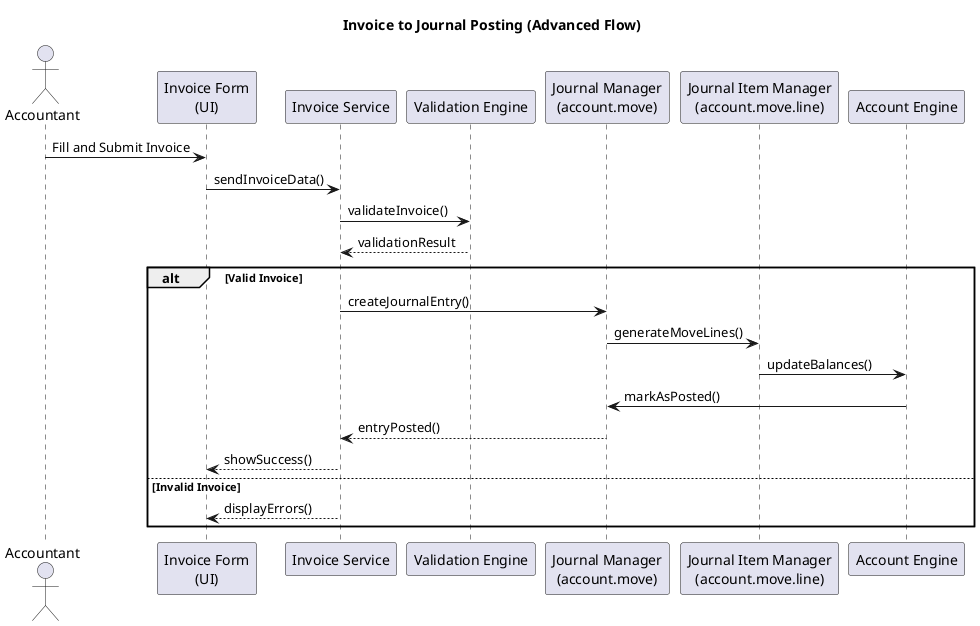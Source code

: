 @startuml
title Invoice to Journal Posting (Advanced Flow)

actor Accountant
participant "Invoice Form\n(UI)" as UI
participant "Invoice Service" as InvoiceService
participant "Validation Engine" as Validator
participant "Journal Manager\n(account.move)" as Journal
participant "Journal Item Manager\n(account.move.line)" as JournalLine
participant "Account Engine" as AccountUpdater

Accountant -> UI: Fill and Submit Invoice
UI -> InvoiceService: sendInvoiceData()

InvoiceService -> Validator: validateInvoice()
Validator --> InvoiceService: validationResult

alt Valid Invoice
    InvoiceService -> Journal: createJournalEntry()
    Journal -> JournalLine: generateMoveLines()
    JournalLine -> AccountUpdater: updateBalances()
    AccountUpdater -> Journal: markAsPosted()
    Journal --> InvoiceService: entryPosted()
    InvoiceService --> UI: showSuccess()
else Invalid Invoice
    InvoiceService --> UI: displayErrors()
end

@enduml
